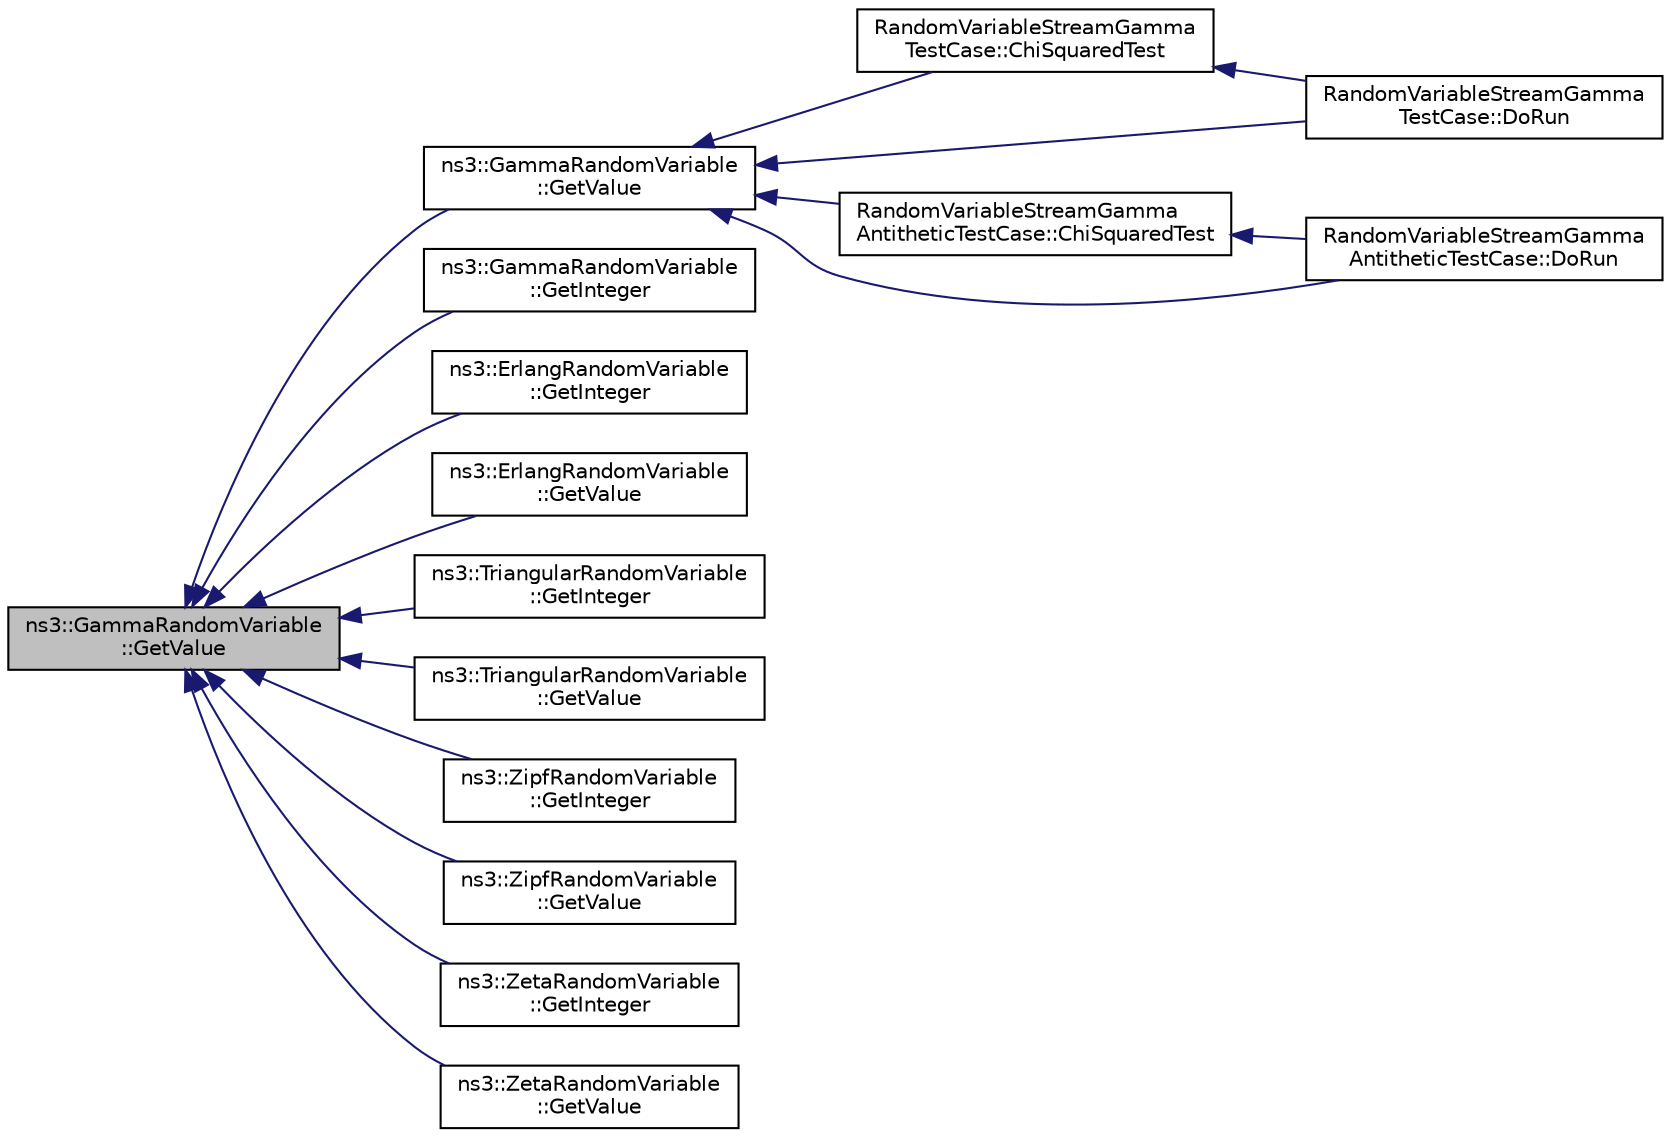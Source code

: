 digraph "ns3::GammaRandomVariable::GetValue"
{
  edge [fontname="Helvetica",fontsize="10",labelfontname="Helvetica",labelfontsize="10"];
  node [fontname="Helvetica",fontsize="10",shape=record];
  rankdir="LR";
  Node1 [label="ns3::GammaRandomVariable\l::GetValue",height=0.2,width=0.4,color="black", fillcolor="grey75", style="filled", fontcolor="black"];
  Node1 -> Node2 [dir="back",color="midnightblue",fontsize="10",style="solid"];
  Node2 [label="ns3::GammaRandomVariable\l::GetValue",height=0.2,width=0.4,color="black", fillcolor="white", style="filled",URL="$d1/d35/classns3_1_1GammaRandomVariable.html#a4bc336892413eab5ba6e1a046cda8bde",tooltip="Returns a random double from a gamma distribution with the specified alpha and beta. "];
  Node2 -> Node3 [dir="back",color="midnightblue",fontsize="10",style="solid"];
  Node3 [label="RandomVariableStreamGamma\lTestCase::ChiSquaredTest",height=0.2,width=0.4,color="black", fillcolor="white", style="filled",URL="$db/dc4/classRandomVariableStreamGammaTestCase.html#a8330d92cb8a848f05abfa4ab429f4ab4"];
  Node3 -> Node4 [dir="back",color="midnightblue",fontsize="10",style="solid"];
  Node4 [label="RandomVariableStreamGamma\lTestCase::DoRun",height=0.2,width=0.4,color="black", fillcolor="white", style="filled",URL="$db/dc4/classRandomVariableStreamGammaTestCase.html#aa1a9e09d67bfb3985156919da14d76ad",tooltip="Implementation to actually run this TestCase. "];
  Node2 -> Node4 [dir="back",color="midnightblue",fontsize="10",style="solid"];
  Node2 -> Node5 [dir="back",color="midnightblue",fontsize="10",style="solid"];
  Node5 [label="RandomVariableStreamGamma\lAntitheticTestCase::ChiSquaredTest",height=0.2,width=0.4,color="black", fillcolor="white", style="filled",URL="$d7/d01/classRandomVariableStreamGammaAntitheticTestCase.html#a51540f4a36a6c9c9fdc81f95fde0224f"];
  Node5 -> Node6 [dir="back",color="midnightblue",fontsize="10",style="solid"];
  Node6 [label="RandomVariableStreamGamma\lAntitheticTestCase::DoRun",height=0.2,width=0.4,color="black", fillcolor="white", style="filled",URL="$d7/d01/classRandomVariableStreamGammaAntitheticTestCase.html#ad5df183b68d515005c4759f7456c372a",tooltip="Implementation to actually run this TestCase. "];
  Node2 -> Node6 [dir="back",color="midnightblue",fontsize="10",style="solid"];
  Node1 -> Node7 [dir="back",color="midnightblue",fontsize="10",style="solid"];
  Node7 [label="ns3::GammaRandomVariable\l::GetInteger",height=0.2,width=0.4,color="black", fillcolor="white", style="filled",URL="$d1/d35/classns3_1_1GammaRandomVariable.html#a1908ecc336f1897358292718b9db4759",tooltip="Returns a random unsigned integer from a gamma distribution with the specified alpha and beta..."];
  Node1 -> Node8 [dir="back",color="midnightblue",fontsize="10",style="solid"];
  Node8 [label="ns3::ErlangRandomVariable\l::GetInteger",height=0.2,width=0.4,color="black", fillcolor="white", style="filled",URL="$de/d2e/classns3_1_1ErlangRandomVariable.html#ac09b5763ce698aed7dd662f9459ecd9a",tooltip="Returns a random unsigned integer from an Erlang distribution with the specified k and lambda..."];
  Node1 -> Node9 [dir="back",color="midnightblue",fontsize="10",style="solid"];
  Node9 [label="ns3::ErlangRandomVariable\l::GetValue",height=0.2,width=0.4,color="black", fillcolor="white", style="filled",URL="$de/d2e/classns3_1_1ErlangRandomVariable.html#a73f65efeea94a22bb0212eeb85f949a4",tooltip="Returns a random double from an Erlang distribution with the current k and lambda. "];
  Node1 -> Node10 [dir="back",color="midnightblue",fontsize="10",style="solid"];
  Node10 [label="ns3::TriangularRandomVariable\l::GetInteger",height=0.2,width=0.4,color="black", fillcolor="white", style="filled",URL="$d6/d48/classns3_1_1TriangularRandomVariable.html#a3a81244c135cfce4a49e9d6531b0776e",tooltip="Returns a random unsigned integer from a triangular distribution with the specified mean..."];
  Node1 -> Node11 [dir="back",color="midnightblue",fontsize="10",style="solid"];
  Node11 [label="ns3::TriangularRandomVariable\l::GetValue",height=0.2,width=0.4,color="black", fillcolor="white", style="filled",URL="$d6/d48/classns3_1_1TriangularRandomVariable.html#a2d61dfce4b5be840c57aa1aea655e3c1",tooltip="Returns a random double from a triangular distribution with the current mean, min, and max. "];
  Node1 -> Node12 [dir="back",color="midnightblue",fontsize="10",style="solid"];
  Node12 [label="ns3::ZipfRandomVariable\l::GetInteger",height=0.2,width=0.4,color="black", fillcolor="white", style="filled",URL="$d3/d1c/classns3_1_1ZipfRandomVariable.html#a1ca161dc237c5648f62ff260240c7fe1",tooltip="Returns a random unsigned integer from a Zipf distribution with the specified n and alpha..."];
  Node1 -> Node13 [dir="back",color="midnightblue",fontsize="10",style="solid"];
  Node13 [label="ns3::ZipfRandomVariable\l::GetValue",height=0.2,width=0.4,color="black", fillcolor="white", style="filled",URL="$d3/d1c/classns3_1_1ZipfRandomVariable.html#a3a1a48eed27e3d693bf28c2800d7eab1",tooltip="Returns a random double from a Zipf distribution with the current n and alpha. "];
  Node1 -> Node14 [dir="back",color="midnightblue",fontsize="10",style="solid"];
  Node14 [label="ns3::ZetaRandomVariable\l::GetInteger",height=0.2,width=0.4,color="black", fillcolor="white", style="filled",URL="$da/dd8/classns3_1_1ZetaRandomVariable.html#acd5c516f3f7abe8775675b67abda3a65",tooltip="Returns a random unsigned integer from a zeta distribution with the specified alpha. "];
  Node1 -> Node15 [dir="back",color="midnightblue",fontsize="10",style="solid"];
  Node15 [label="ns3::ZetaRandomVariable\l::GetValue",height=0.2,width=0.4,color="black", fillcolor="white", style="filled",URL="$da/dd8/classns3_1_1ZetaRandomVariable.html#aaebcf45aaadc58780727287d98779d2f",tooltip="Returns a random double from a zeta distribution with the current alpha. "];
}
